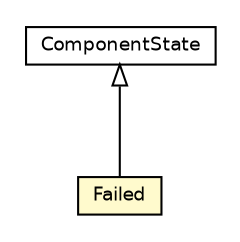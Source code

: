 #!/usr/local/bin/dot
#
# Class diagram 
# Generated by UMLGraph version 5.4 (http://www.umlgraph.org/)
#

digraph G {
	edge [fontname="Helvetica",fontsize=10,labelfontname="Helvetica",labelfontsize=10];
	node [fontname="Helvetica",fontsize=10,shape=plaintext];
	nodesep=0.25;
	ranksep=0.5;
	// jsl.modeling.elements.component.Component.ComponentState
	c49663 [label=<<table title="jsl.modeling.elements.component.Component.ComponentState" border="0" cellborder="1" cellspacing="0" cellpadding="2" port="p" href="./Component.ComponentState.html">
		<tr><td><table border="0" cellspacing="0" cellpadding="1">
<tr><td align="center" balign="center"> ComponentState </td></tr>
		</table></td></tr>
		</table>>, URL="./Component.ComponentState.html", fontname="Helvetica", fontcolor="black", fontsize=9.0];
	// jsl.modeling.elements.component.Component.Failed
	c49669 [label=<<table title="jsl.modeling.elements.component.Component.Failed" border="0" cellborder="1" cellspacing="0" cellpadding="2" port="p" bgcolor="lemonChiffon" href="./Component.Failed.html">
		<tr><td><table border="0" cellspacing="0" cellpadding="1">
<tr><td align="center" balign="center"> Failed </td></tr>
		</table></td></tr>
		</table>>, URL="./Component.Failed.html", fontname="Helvetica", fontcolor="black", fontsize=9.0];
	//jsl.modeling.elements.component.Component.Failed extends jsl.modeling.elements.component.Component.ComponentState
	c49663:p -> c49669:p [dir=back,arrowtail=empty];
}

